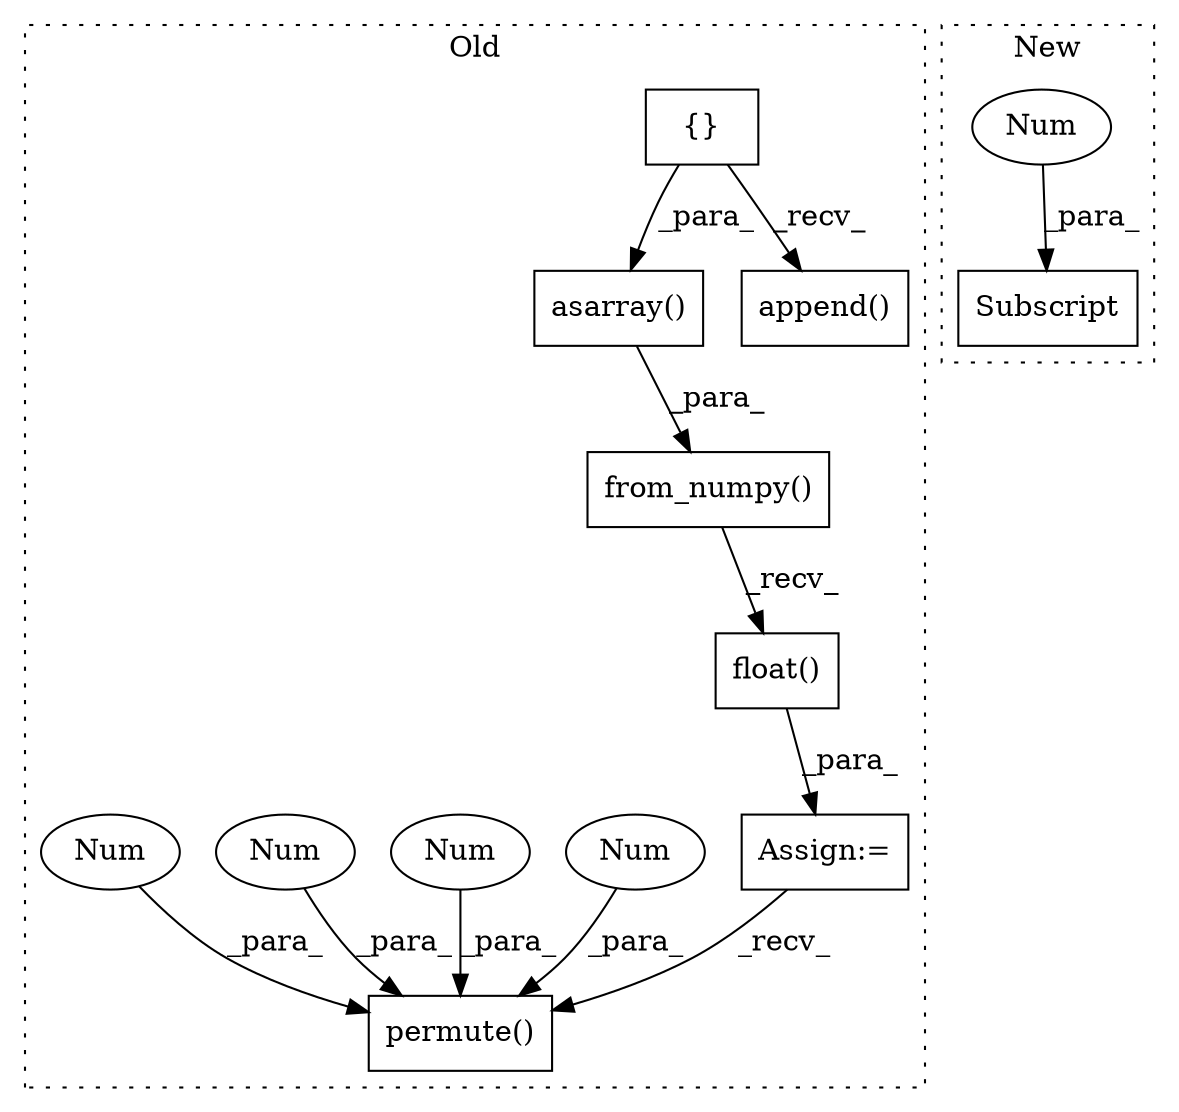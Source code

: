 digraph G {
subgraph cluster0 {
1 [label="asarray()" a="75" s="10658,10683" l="11,1" shape="box"];
3 [label="Assign:=" a="68" s="10638" l="3" shape="box"];
5 [label="{}" a="59" s="9951,9951" l="2,1" shape="box"];
6 [label="append()" a="75" s="10577,10608" l="22,1" shape="box"];
7 [label="from_numpy()" a="75" s="10641,10684" l="17,1" shape="box"];
8 [label="float()" a="75" s="10641" l="52" shape="box"];
9 [label="permute()" a="75" s="10724,10762" l="28,1" shape="box"];
10 [label="Num" a="76" s="10761" l="1" shape="ellipse"];
11 [label="Num" a="76" s="10758" l="1" shape="ellipse"];
12 [label="Num" a="76" s="10755" l="1" shape="ellipse"];
13 [label="Num" a="76" s="10752" l="1" shape="ellipse"];
label = "Old";
style="dotted";
}
subgraph cluster1 {
2 [label="Subscript" a="63" s="11243,0" l="12,0" shape="box"];
4 [label="Num" a="76" s="11253" l="1" shape="ellipse"];
label = "New";
style="dotted";
}
1 -> 7 [label="_para_"];
3 -> 9 [label="_recv_"];
4 -> 2 [label="_para_"];
5 -> 1 [label="_para_"];
5 -> 6 [label="_recv_"];
7 -> 8 [label="_recv_"];
8 -> 3 [label="_para_"];
10 -> 9 [label="_para_"];
11 -> 9 [label="_para_"];
12 -> 9 [label="_para_"];
13 -> 9 [label="_para_"];
}